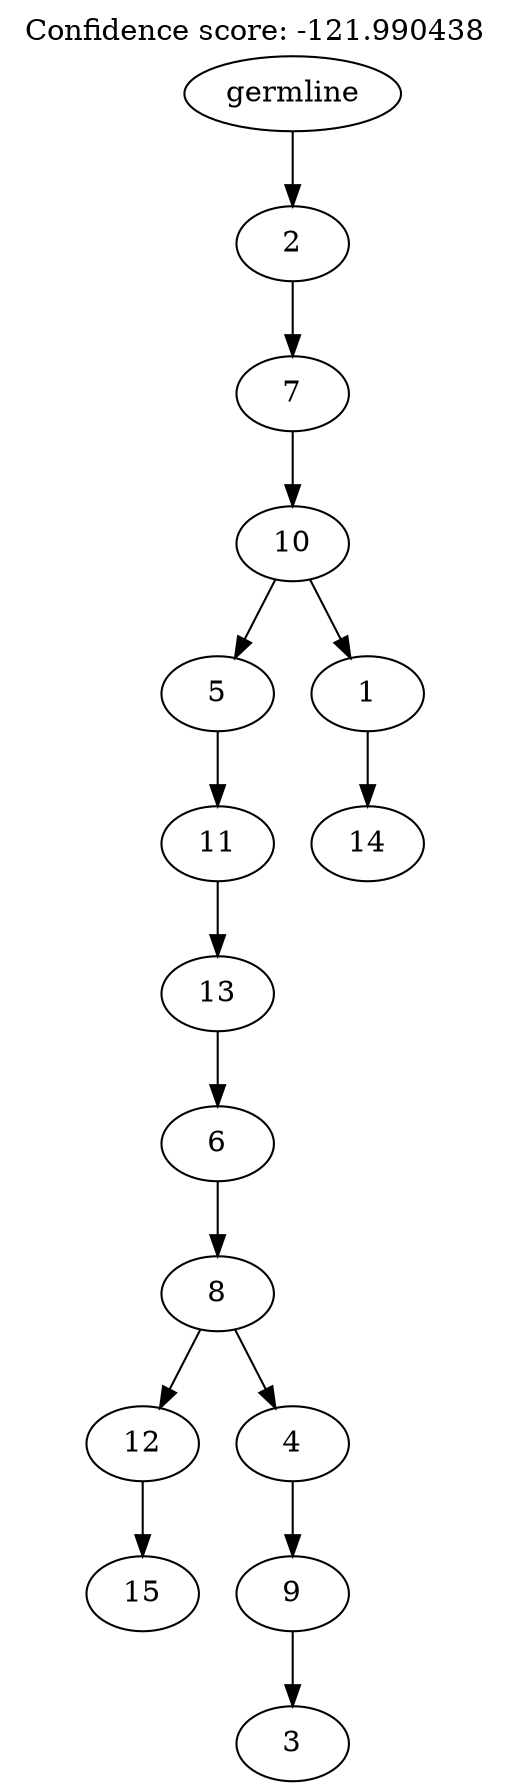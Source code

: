 digraph g {
	"14" -> "15";
	"15" [label="15"];
	"12" -> "13";
	"13" [label="3"];
	"11" -> "12";
	"12" [label="9"];
	"10" -> "11";
	"11" [label="4"];
	"10" -> "14";
	"14" [label="12"];
	"9" -> "10";
	"10" [label="8"];
	"8" -> "9";
	"9" [label="6"];
	"7" -> "8";
	"8" [label="13"];
	"6" -> "7";
	"7" [label="11"];
	"4" -> "5";
	"5" [label="14"];
	"3" -> "4";
	"4" [label="1"];
	"3" -> "6";
	"6" [label="5"];
	"2" -> "3";
	"3" [label="10"];
	"1" -> "2";
	"2" [label="7"];
	"0" -> "1";
	"1" [label="2"];
	"0" [label="germline"];
	labelloc="t";
	label="Confidence score: -121.990438";
}
